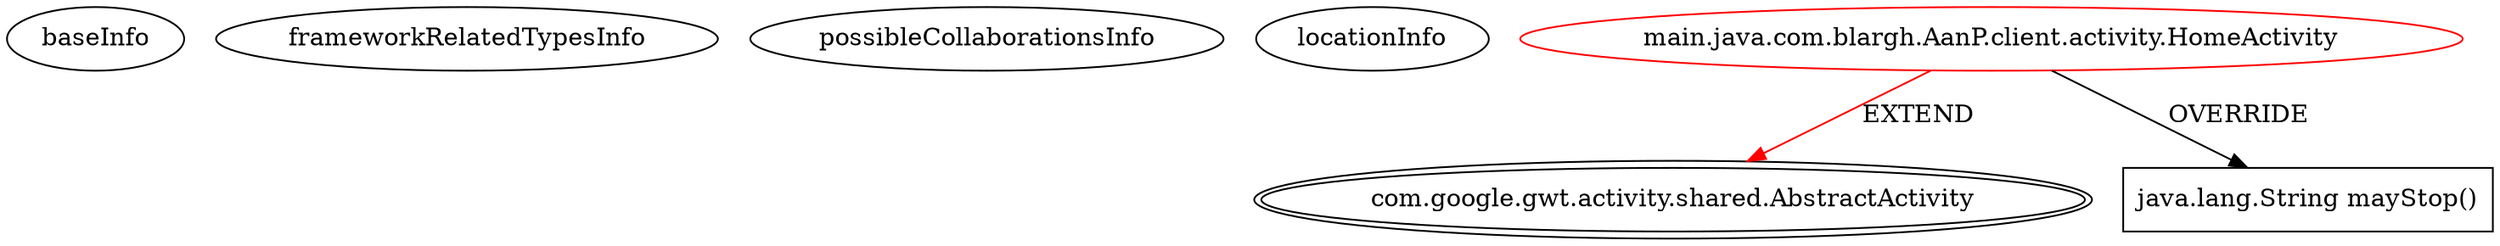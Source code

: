 digraph {
baseInfo[graphId=791,category="extension_graph",isAnonymous=false,possibleRelation=false]
frameworkRelatedTypesInfo[0="com.google.gwt.activity.shared.AbstractActivity"]
possibleCollaborationsInfo[]
locationInfo[projectName="bahkified-Test",filePath="/bahkified-Test/Test-master/src/main/java/com/blargh/AanP/client/activity/HomeActivity.java",contextSignature="HomeActivity",graphId="791"]
0[label="main.java.com.blargh.AanP.client.activity.HomeActivity",vertexType="ROOT_CLIENT_CLASS_DECLARATION",isFrameworkType=false,color=red]
1[label="com.google.gwt.activity.shared.AbstractActivity",vertexType="FRAMEWORK_CLASS_TYPE",isFrameworkType=true,peripheries=2]
2[label="java.lang.String mayStop()",vertexType="OVERRIDING_METHOD_DECLARATION",isFrameworkType=false,shape=box]
0->1[label="EXTEND",color=red]
0->2[label="OVERRIDE"]
}
